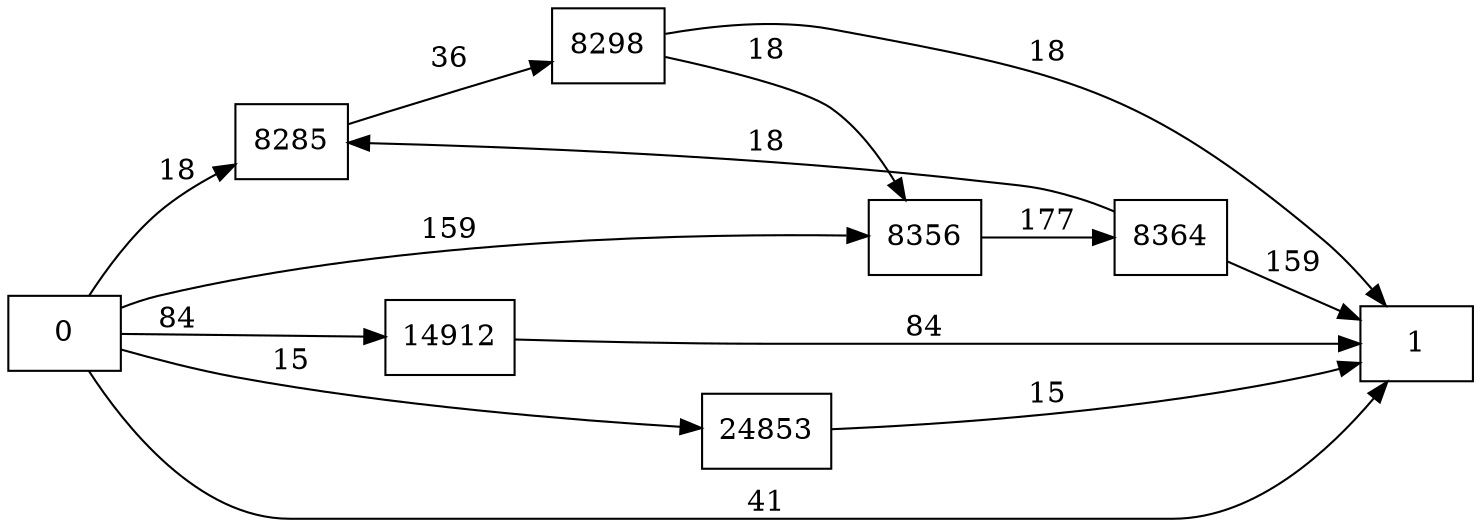 digraph {
	graph [rankdir=LR]
	node [shape=rectangle]
	8285 -> 8298 [label=36]
	8298 -> 8356 [label=18]
	8298 -> 1 [label=18]
	8356 -> 8364 [label=177]
	8364 -> 8285 [label=18]
	8364 -> 1 [label=159]
	14912 -> 1 [label=84]
	24853 -> 1 [label=15]
	0 -> 1 [label=41]
	0 -> 8285 [label=18]
	0 -> 14912 [label=84]
	0 -> 8356 [label=159]
	0 -> 24853 [label=15]
}
